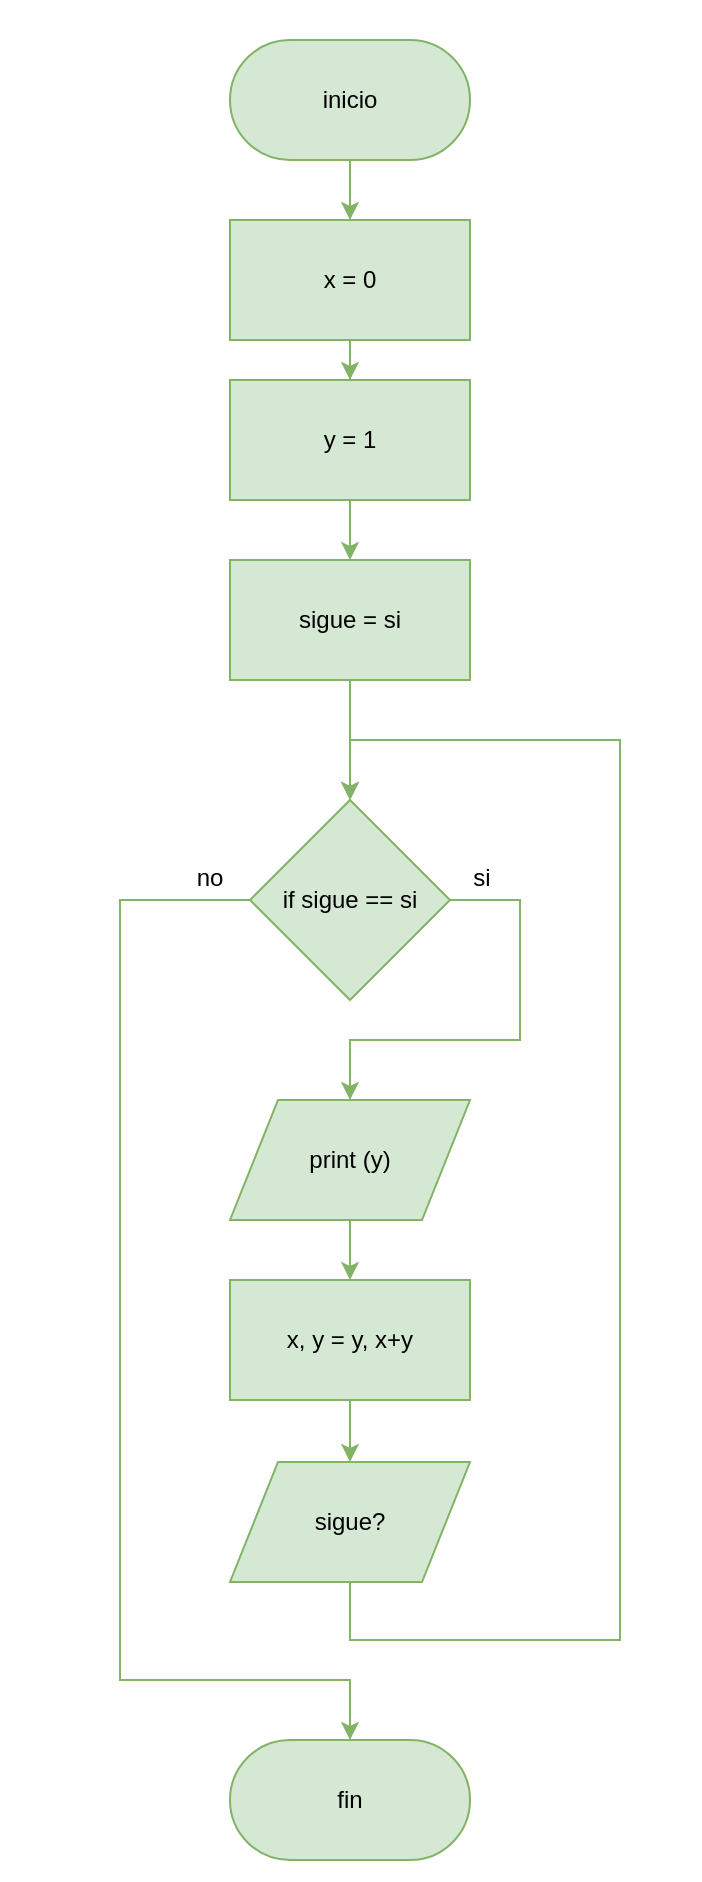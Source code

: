 <mxfile version="12.6.5" type="device"><diagram id="lCj9zFw561_coa3_lfx_" name="Página-1"><mxGraphModel dx="1422" dy="822" grid="1" gridSize="10" guides="1" tooltips="1" connect="1" arrows="1" fold="1" page="1" pageScale="1" pageWidth="850" pageHeight="1100" math="0" shadow="0"><root><mxCell id="0"/><mxCell id="1" parent="0"/><mxCell id="OGBauU306yFxEaOfYBsO-30" value="" style="rounded=0;whiteSpace=wrap;html=1;shadow=0;strokeColor=none;" vertex="1" parent="1"><mxGeometry x="250" width="350" height="940" as="geometry"/></mxCell><mxCell id="OGBauU306yFxEaOfYBsO-9" style="edgeStyle=orthogonalEdgeStyle;rounded=0;orthogonalLoop=1;jettySize=auto;html=1;exitX=0.5;exitY=1;exitDx=0;exitDy=0;fillColor=#d5e8d4;strokeColor=#82b366;" edge="1" parent="1" source="OGBauU306yFxEaOfYBsO-2" target="OGBauU306yFxEaOfYBsO-3"><mxGeometry relative="1" as="geometry"/></mxCell><mxCell id="OGBauU306yFxEaOfYBsO-2" value="inicio" style="rounded=1;whiteSpace=wrap;html=1;arcSize=50;fillColor=#d5e8d4;strokeColor=#82b366;" vertex="1" parent="1"><mxGeometry x="365" y="20" width="120" height="60" as="geometry"/></mxCell><mxCell id="OGBauU306yFxEaOfYBsO-5" value="" style="edgeStyle=orthogonalEdgeStyle;rounded=0;orthogonalLoop=1;jettySize=auto;html=1;fillColor=#d5e8d4;strokeColor=#82b366;" edge="1" parent="1" source="OGBauU306yFxEaOfYBsO-3" target="OGBauU306yFxEaOfYBsO-4"><mxGeometry relative="1" as="geometry"/></mxCell><mxCell id="OGBauU306yFxEaOfYBsO-3" value="x = 0" style="rounded=0;whiteSpace=wrap;html=1;fillColor=#d5e8d4;strokeColor=#82b366;" vertex="1" parent="1"><mxGeometry x="365" y="110" width="120" height="60" as="geometry"/></mxCell><mxCell id="OGBauU306yFxEaOfYBsO-7" value="" style="edgeStyle=orthogonalEdgeStyle;rounded=0;orthogonalLoop=1;jettySize=auto;html=1;fillColor=#d5e8d4;strokeColor=#82b366;" edge="1" parent="1" source="OGBauU306yFxEaOfYBsO-4" target="OGBauU306yFxEaOfYBsO-6"><mxGeometry relative="1" as="geometry"/></mxCell><mxCell id="OGBauU306yFxEaOfYBsO-4" value="y = 1" style="rounded=0;whiteSpace=wrap;html=1;fillColor=#d5e8d4;strokeColor=#82b366;" vertex="1" parent="1"><mxGeometry x="365" y="190" width="120" height="60" as="geometry"/></mxCell><mxCell id="OGBauU306yFxEaOfYBsO-25" style="edgeStyle=orthogonalEdgeStyle;rounded=0;orthogonalLoop=1;jettySize=auto;html=1;exitX=0.5;exitY=1;exitDx=0;exitDy=0;fillColor=#d5e8d4;strokeColor=#82b366;" edge="1" parent="1" source="OGBauU306yFxEaOfYBsO-6" target="OGBauU306yFxEaOfYBsO-10"><mxGeometry relative="1" as="geometry"/></mxCell><mxCell id="OGBauU306yFxEaOfYBsO-6" value="sigue = si" style="rounded=0;whiteSpace=wrap;html=1;fillColor=#d5e8d4;strokeColor=#82b366;" vertex="1" parent="1"><mxGeometry x="365" y="280" width="120" height="60" as="geometry"/></mxCell><mxCell id="OGBauU306yFxEaOfYBsO-15" style="edgeStyle=orthogonalEdgeStyle;rounded=0;orthogonalLoop=1;jettySize=auto;html=1;exitX=1;exitY=0.5;exitDx=0;exitDy=0;entryX=0.5;entryY=0;entryDx=0;entryDy=0;fillColor=#d5e8d4;strokeColor=#82b366;" edge="1" parent="1" source="OGBauU306yFxEaOfYBsO-10" target="OGBauU306yFxEaOfYBsO-12"><mxGeometry relative="1" as="geometry"><Array as="points"><mxPoint x="510" y="450"/><mxPoint x="510" y="520"/><mxPoint x="425" y="520"/></Array></mxGeometry></mxCell><mxCell id="OGBauU306yFxEaOfYBsO-21" style="edgeStyle=orthogonalEdgeStyle;rounded=0;orthogonalLoop=1;jettySize=auto;html=1;exitX=0;exitY=0.5;exitDx=0;exitDy=0;entryX=0.5;entryY=0;entryDx=0;entryDy=0;fillColor=#d5e8d4;strokeColor=#82b366;" edge="1" parent="1" source="OGBauU306yFxEaOfYBsO-10" target="OGBauU306yFxEaOfYBsO-20"><mxGeometry relative="1" as="geometry"><Array as="points"><mxPoint x="310" y="450"/><mxPoint x="310" y="840"/><mxPoint x="425" y="840"/></Array></mxGeometry></mxCell><mxCell id="OGBauU306yFxEaOfYBsO-10" value="if sigue == si" style="rhombus;whiteSpace=wrap;html=1;fillColor=#d5e8d4;strokeColor=#82b366;" vertex="1" parent="1"><mxGeometry x="375" y="400" width="100" height="100" as="geometry"/></mxCell><mxCell id="OGBauU306yFxEaOfYBsO-16" style="edgeStyle=orthogonalEdgeStyle;rounded=0;orthogonalLoop=1;jettySize=auto;html=1;exitX=0.5;exitY=1;exitDx=0;exitDy=0;entryX=0.5;entryY=0;entryDx=0;entryDy=0;fillColor=#d5e8d4;strokeColor=#82b366;" edge="1" parent="1" source="OGBauU306yFxEaOfYBsO-12" target="OGBauU306yFxEaOfYBsO-13"><mxGeometry relative="1" as="geometry"/></mxCell><mxCell id="OGBauU306yFxEaOfYBsO-12" value="print (y)" style="shape=parallelogram;perimeter=parallelogramPerimeter;whiteSpace=wrap;html=1;fillColor=#d5e8d4;strokeColor=#82b366;" vertex="1" parent="1"><mxGeometry x="365" y="550" width="120" height="60" as="geometry"/></mxCell><mxCell id="OGBauU306yFxEaOfYBsO-17" style="edgeStyle=orthogonalEdgeStyle;rounded=0;orthogonalLoop=1;jettySize=auto;html=1;exitX=0.5;exitY=1;exitDx=0;exitDy=0;entryX=0.5;entryY=0;entryDx=0;entryDy=0;fillColor=#d5e8d4;strokeColor=#82b366;" edge="1" parent="1" source="OGBauU306yFxEaOfYBsO-13" target="OGBauU306yFxEaOfYBsO-14"><mxGeometry relative="1" as="geometry"/></mxCell><mxCell id="OGBauU306yFxEaOfYBsO-13" value="x, y = y, x+y" style="rounded=0;whiteSpace=wrap;html=1;fillColor=#d5e8d4;strokeColor=#82b366;" vertex="1" parent="1"><mxGeometry x="365" y="640" width="120" height="60" as="geometry"/></mxCell><mxCell id="OGBauU306yFxEaOfYBsO-26" style="edgeStyle=orthogonalEdgeStyle;rounded=0;orthogonalLoop=1;jettySize=auto;html=1;exitX=0.5;exitY=1;exitDx=0;exitDy=0;entryX=0.5;entryY=0;entryDx=0;entryDy=0;fillColor=#d5e8d4;strokeColor=#82b366;" edge="1" parent="1" source="OGBauU306yFxEaOfYBsO-14" target="OGBauU306yFxEaOfYBsO-10"><mxGeometry relative="1" as="geometry"><mxPoint x="425" y="380" as="targetPoint"/><Array as="points"><mxPoint x="425" y="820"/><mxPoint x="560" y="820"/><mxPoint x="560" y="370"/><mxPoint x="425" y="370"/></Array></mxGeometry></mxCell><mxCell id="OGBauU306yFxEaOfYBsO-14" value="sigue?" style="shape=parallelogram;perimeter=parallelogramPerimeter;whiteSpace=wrap;html=1;fillColor=#d5e8d4;strokeColor=#82b366;" vertex="1" parent="1"><mxGeometry x="365" y="731" width="120" height="60" as="geometry"/></mxCell><mxCell id="OGBauU306yFxEaOfYBsO-19" value="si" style="text;html=1;align=center;verticalAlign=middle;whiteSpace=wrap;rounded=0;" vertex="1" parent="1"><mxGeometry x="471" y="429" width="40" height="20" as="geometry"/></mxCell><mxCell id="OGBauU306yFxEaOfYBsO-20" value="fin" style="rounded=1;whiteSpace=wrap;html=1;arcSize=50;fillColor=#d5e8d4;strokeColor=#82b366;" vertex="1" parent="1"><mxGeometry x="365" y="870" width="120" height="60" as="geometry"/></mxCell><mxCell id="OGBauU306yFxEaOfYBsO-22" value="no" style="text;html=1;align=center;verticalAlign=middle;whiteSpace=wrap;rounded=0;" vertex="1" parent="1"><mxGeometry x="335" y="429" width="40" height="20" as="geometry"/></mxCell></root></mxGraphModel></diagram></mxfile>